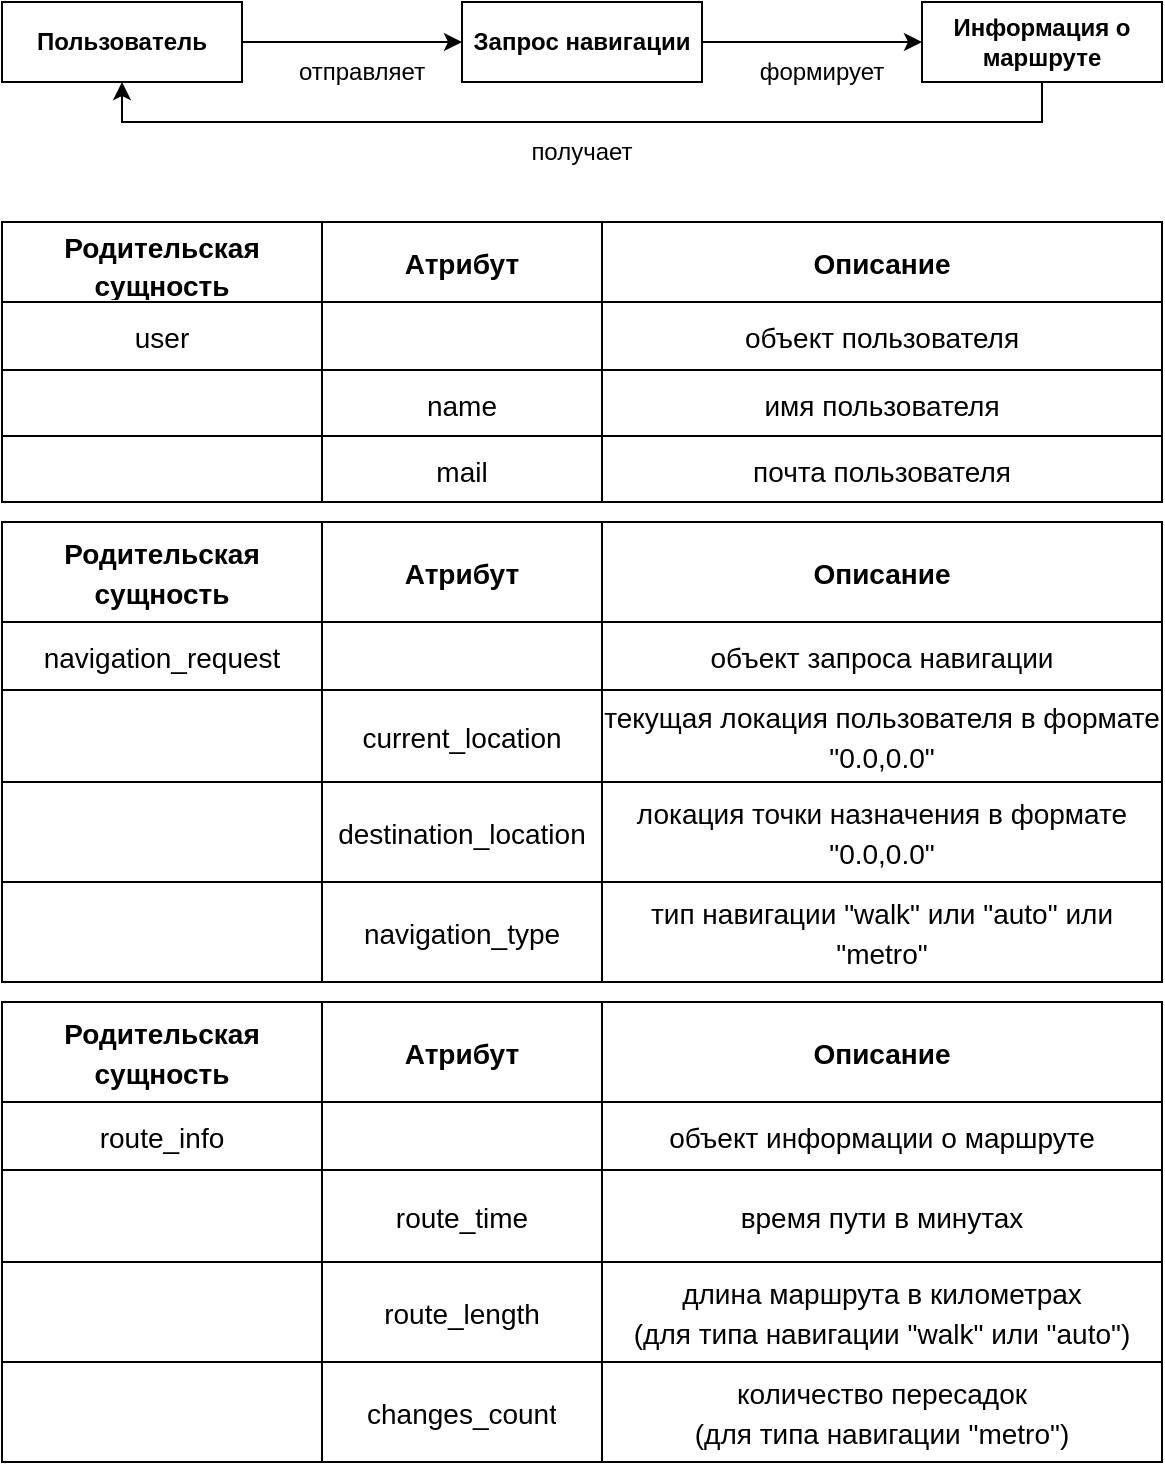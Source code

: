 <mxfile version="24.7.17">
  <diagram name="Page-1" id="j0I3Bv6kDZbHuOmkUAcN">
    <mxGraphModel dx="882" dy="582" grid="1" gridSize="10" guides="1" tooltips="1" connect="1" arrows="1" fold="1" page="1" pageScale="1" pageWidth="600" pageHeight="750" math="0" shadow="0">
      <root>
        <mxCell id="0" />
        <mxCell id="1" parent="0" />
        <mxCell id="C7flc6zKN9em1iGClLPK-4" style="edgeStyle=orthogonalEdgeStyle;rounded=0;orthogonalLoop=1;jettySize=auto;html=1;exitX=1;exitY=0.5;exitDx=0;exitDy=0;entryX=0;entryY=0.5;entryDx=0;entryDy=0;" edge="1" parent="1" source="C7flc6zKN9em1iGClLPK-1" target="C7flc6zKN9em1iGClLPK-2">
          <mxGeometry relative="1" as="geometry" />
        </mxCell>
        <mxCell id="C7flc6zKN9em1iGClLPK-1" value="Пользователь" style="rounded=0;whiteSpace=wrap;html=1;fontStyle=1" vertex="1" parent="1">
          <mxGeometry x="10" y="10" width="120" height="40" as="geometry" />
        </mxCell>
        <mxCell id="C7flc6zKN9em1iGClLPK-2" value="Запрос навигации" style="rounded=0;whiteSpace=wrap;html=1;fontStyle=1" vertex="1" parent="1">
          <mxGeometry x="240" y="10" width="120" height="40" as="geometry" />
        </mxCell>
        <mxCell id="C7flc6zKN9em1iGClLPK-10" style="edgeStyle=orthogonalEdgeStyle;rounded=0;orthogonalLoop=1;jettySize=auto;html=1;exitX=0.5;exitY=1;exitDx=0;exitDy=0;entryX=0.5;entryY=1;entryDx=0;entryDy=0;" edge="1" parent="1" source="C7flc6zKN9em1iGClLPK-3" target="C7flc6zKN9em1iGClLPK-1">
          <mxGeometry relative="1" as="geometry">
            <Array as="points">
              <mxPoint x="530" y="70" />
              <mxPoint x="70" y="70" />
            </Array>
          </mxGeometry>
        </mxCell>
        <mxCell id="C7flc6zKN9em1iGClLPK-3" value="Информация о маршруте" style="rounded=0;whiteSpace=wrap;html=1;fontStyle=1" vertex="1" parent="1">
          <mxGeometry x="470" y="10" width="120" height="40" as="geometry" />
        </mxCell>
        <mxCell id="C7flc6zKN9em1iGClLPK-5" value="отправляет" style="text;html=1;align=center;verticalAlign=middle;whiteSpace=wrap;rounded=0;" vertex="1" parent="1">
          <mxGeometry x="160" y="40" width="60" height="10" as="geometry" />
        </mxCell>
        <mxCell id="C7flc6zKN9em1iGClLPK-6" style="edgeStyle=orthogonalEdgeStyle;rounded=0;orthogonalLoop=1;jettySize=auto;html=1;exitX=1;exitY=0.5;exitDx=0;exitDy=0;entryX=0;entryY=0.5;entryDx=0;entryDy=0;" edge="1" parent="1">
          <mxGeometry relative="1" as="geometry">
            <mxPoint x="360" y="30" as="sourcePoint" />
            <mxPoint x="470" y="30" as="targetPoint" />
          </mxGeometry>
        </mxCell>
        <mxCell id="C7flc6zKN9em1iGClLPK-7" value="формирует" style="text;html=1;align=center;verticalAlign=middle;whiteSpace=wrap;rounded=0;" vertex="1" parent="1">
          <mxGeometry x="390" y="40" width="60" height="10" as="geometry" />
        </mxCell>
        <mxCell id="C7flc6zKN9em1iGClLPK-11" value="получает" style="text;html=1;align=center;verticalAlign=middle;whiteSpace=wrap;rounded=0;" vertex="1" parent="1">
          <mxGeometry x="270" y="80" width="60" height="10" as="geometry" />
        </mxCell>
        <mxCell id="C7flc6zKN9em1iGClLPK-12" value="" style="shape=table;startSize=0;container=1;collapsible=0;childLayout=tableLayout;fontSize=14;" vertex="1" parent="1">
          <mxGeometry x="10" y="120" width="580" height="140.0" as="geometry" />
        </mxCell>
        <mxCell id="C7flc6zKN9em1iGClLPK-13" value="" style="shape=tableRow;horizontal=0;startSize=0;swimlaneHead=0;swimlaneBody=0;strokeColor=inherit;top=0;left=0;bottom=0;right=0;collapsible=0;dropTarget=0;fillColor=none;points=[[0,0.5],[1,0.5]];portConstraint=eastwest;fontSize=16;" vertex="1" parent="C7flc6zKN9em1iGClLPK-12">
          <mxGeometry width="580" height="40" as="geometry" />
        </mxCell>
        <mxCell id="C7flc6zKN9em1iGClLPK-14" value="&lt;font style=&quot;font-size: 14px;&quot;&gt;&lt;b&gt;Родительская сущность&lt;/b&gt;&lt;/font&gt;" style="shape=partialRectangle;html=1;whiteSpace=wrap;connectable=0;strokeColor=inherit;overflow=hidden;fillColor=none;top=0;left=0;bottom=0;right=0;pointerEvents=1;fontSize=16;" vertex="1" parent="C7flc6zKN9em1iGClLPK-13">
          <mxGeometry width="160" height="40" as="geometry">
            <mxRectangle width="160" height="40" as="alternateBounds" />
          </mxGeometry>
        </mxCell>
        <mxCell id="C7flc6zKN9em1iGClLPK-15" value="&lt;span style=&quot;font-size: 14px;&quot;&gt;&lt;b&gt;Атрибут&lt;/b&gt;&lt;/span&gt;" style="shape=partialRectangle;html=1;whiteSpace=wrap;connectable=0;strokeColor=inherit;overflow=hidden;fillColor=none;top=0;left=0;bottom=0;right=0;pointerEvents=1;fontSize=16;" vertex="1" parent="C7flc6zKN9em1iGClLPK-13">
          <mxGeometry x="160" width="140" height="40" as="geometry">
            <mxRectangle width="140" height="40" as="alternateBounds" />
          </mxGeometry>
        </mxCell>
        <mxCell id="C7flc6zKN9em1iGClLPK-16" value="&lt;span style=&quot;font-size: 14px;&quot;&gt;&lt;b&gt;Описание&lt;/b&gt;&lt;/span&gt;" style="shape=partialRectangle;html=1;whiteSpace=wrap;connectable=0;strokeColor=inherit;overflow=hidden;fillColor=none;top=0;left=0;bottom=0;right=0;pointerEvents=1;fontSize=16;" vertex="1" parent="C7flc6zKN9em1iGClLPK-13">
          <mxGeometry x="300" width="280" height="40" as="geometry">
            <mxRectangle width="280" height="40" as="alternateBounds" />
          </mxGeometry>
        </mxCell>
        <mxCell id="C7flc6zKN9em1iGClLPK-17" value="" style="shape=tableRow;horizontal=0;startSize=0;swimlaneHead=0;swimlaneBody=0;strokeColor=inherit;top=0;left=0;bottom=0;right=0;collapsible=0;dropTarget=0;fillColor=none;points=[[0,0.5],[1,0.5]];portConstraint=eastwest;fontSize=16;" vertex="1" parent="C7flc6zKN9em1iGClLPK-12">
          <mxGeometry y="40" width="580" height="34" as="geometry" />
        </mxCell>
        <mxCell id="C7flc6zKN9em1iGClLPK-18" value="&lt;font style=&quot;font-size: 14px;&quot;&gt;user&lt;/font&gt;" style="shape=partialRectangle;html=1;whiteSpace=wrap;connectable=0;strokeColor=inherit;overflow=hidden;fillColor=none;top=0;left=0;bottom=0;right=0;pointerEvents=1;fontSize=16;" vertex="1" parent="C7flc6zKN9em1iGClLPK-17">
          <mxGeometry width="160" height="34" as="geometry">
            <mxRectangle width="160" height="34" as="alternateBounds" />
          </mxGeometry>
        </mxCell>
        <mxCell id="C7flc6zKN9em1iGClLPK-19" value="" style="shape=partialRectangle;html=1;whiteSpace=wrap;connectable=0;strokeColor=inherit;overflow=hidden;fillColor=none;top=0;left=0;bottom=0;right=0;pointerEvents=1;fontSize=16;" vertex="1" parent="C7flc6zKN9em1iGClLPK-17">
          <mxGeometry x="160" width="140" height="34" as="geometry">
            <mxRectangle width="140" height="34" as="alternateBounds" />
          </mxGeometry>
        </mxCell>
        <mxCell id="C7flc6zKN9em1iGClLPK-20" value="&lt;font style=&quot;font-size: 14px;&quot;&gt;объект пользователя&lt;/font&gt;" style="shape=partialRectangle;html=1;whiteSpace=wrap;connectable=0;strokeColor=inherit;overflow=hidden;fillColor=none;top=0;left=0;bottom=0;right=0;pointerEvents=1;fontSize=16;" vertex="1" parent="C7flc6zKN9em1iGClLPK-17">
          <mxGeometry x="300" width="280" height="34" as="geometry">
            <mxRectangle width="280" height="34" as="alternateBounds" />
          </mxGeometry>
        </mxCell>
        <mxCell id="C7flc6zKN9em1iGClLPK-21" value="" style="shape=tableRow;horizontal=0;startSize=0;swimlaneHead=0;swimlaneBody=0;strokeColor=inherit;top=0;left=0;bottom=0;right=0;collapsible=0;dropTarget=0;fillColor=none;points=[[0,0.5],[1,0.5]];portConstraint=eastwest;fontSize=16;" vertex="1" parent="C7flc6zKN9em1iGClLPK-12">
          <mxGeometry y="74" width="580" height="33" as="geometry" />
        </mxCell>
        <mxCell id="C7flc6zKN9em1iGClLPK-22" value="" style="shape=partialRectangle;html=1;whiteSpace=wrap;connectable=0;strokeColor=inherit;overflow=hidden;fillColor=none;top=0;left=0;bottom=0;right=0;pointerEvents=1;fontSize=16;" vertex="1" parent="C7flc6zKN9em1iGClLPK-21">
          <mxGeometry width="160" height="33" as="geometry">
            <mxRectangle width="160" height="33" as="alternateBounds" />
          </mxGeometry>
        </mxCell>
        <mxCell id="C7flc6zKN9em1iGClLPK-23" value="&lt;font style=&quot;font-size: 14px;&quot;&gt;name&lt;/font&gt;" style="shape=partialRectangle;html=1;whiteSpace=wrap;connectable=0;strokeColor=inherit;overflow=hidden;fillColor=none;top=0;left=0;bottom=0;right=0;pointerEvents=1;fontSize=16;" vertex="1" parent="C7flc6zKN9em1iGClLPK-21">
          <mxGeometry x="160" width="140" height="33" as="geometry">
            <mxRectangle width="140" height="33" as="alternateBounds" />
          </mxGeometry>
        </mxCell>
        <mxCell id="C7flc6zKN9em1iGClLPK-24" value="&lt;span style=&quot;font-size: 14px;&quot;&gt;имя пользователя&lt;/span&gt;" style="shape=partialRectangle;html=1;whiteSpace=wrap;connectable=0;strokeColor=inherit;overflow=hidden;fillColor=none;top=0;left=0;bottom=0;right=0;pointerEvents=1;fontSize=16;" vertex="1" parent="C7flc6zKN9em1iGClLPK-21">
          <mxGeometry x="300" width="280" height="33" as="geometry">
            <mxRectangle width="280" height="33" as="alternateBounds" />
          </mxGeometry>
        </mxCell>
        <mxCell id="C7flc6zKN9em1iGClLPK-47" style="shape=tableRow;horizontal=0;startSize=0;swimlaneHead=0;swimlaneBody=0;strokeColor=inherit;top=0;left=0;bottom=0;right=0;collapsible=0;dropTarget=0;fillColor=none;points=[[0,0.5],[1,0.5]];portConstraint=eastwest;fontSize=16;" vertex="1" parent="C7flc6zKN9em1iGClLPK-12">
          <mxGeometry y="107" width="580" height="33" as="geometry" />
        </mxCell>
        <mxCell id="C7flc6zKN9em1iGClLPK-48" style="shape=partialRectangle;html=1;whiteSpace=wrap;connectable=0;strokeColor=inherit;overflow=hidden;fillColor=none;top=0;left=0;bottom=0;right=0;pointerEvents=1;fontSize=16;" vertex="1" parent="C7flc6zKN9em1iGClLPK-47">
          <mxGeometry width="160" height="33" as="geometry">
            <mxRectangle width="160" height="33" as="alternateBounds" />
          </mxGeometry>
        </mxCell>
        <mxCell id="C7flc6zKN9em1iGClLPK-49" value="&lt;span style=&quot;font-size: 14px;&quot;&gt;mail&lt;/span&gt;" style="shape=partialRectangle;html=1;whiteSpace=wrap;connectable=0;strokeColor=inherit;overflow=hidden;fillColor=none;top=0;left=0;bottom=0;right=0;pointerEvents=1;fontSize=16;" vertex="1" parent="C7flc6zKN9em1iGClLPK-47">
          <mxGeometry x="160" width="140" height="33" as="geometry">
            <mxRectangle width="140" height="33" as="alternateBounds" />
          </mxGeometry>
        </mxCell>
        <mxCell id="C7flc6zKN9em1iGClLPK-50" value="&lt;span style=&quot;font-size: 14px;&quot;&gt;почта пользователя&lt;/span&gt;" style="shape=partialRectangle;html=1;whiteSpace=wrap;connectable=0;strokeColor=inherit;overflow=hidden;fillColor=none;top=0;left=0;bottom=0;right=0;pointerEvents=1;fontSize=16;" vertex="1" parent="C7flc6zKN9em1iGClLPK-47">
          <mxGeometry x="300" width="280" height="33" as="geometry">
            <mxRectangle width="280" height="33" as="alternateBounds" />
          </mxGeometry>
        </mxCell>
        <mxCell id="C7flc6zKN9em1iGClLPK-53" value="" style="shape=table;startSize=0;container=1;collapsible=0;childLayout=tableLayout;fontSize=14;" vertex="1" parent="1">
          <mxGeometry x="10" y="270" width="580" height="230" as="geometry" />
        </mxCell>
        <mxCell id="C7flc6zKN9em1iGClLPK-54" value="" style="shape=tableRow;horizontal=0;startSize=0;swimlaneHead=0;swimlaneBody=0;strokeColor=inherit;top=0;left=0;bottom=0;right=0;collapsible=0;dropTarget=0;fillColor=none;points=[[0,0.5],[1,0.5]];portConstraint=eastwest;fontSize=16;" vertex="1" parent="C7flc6zKN9em1iGClLPK-53">
          <mxGeometry width="580" height="50" as="geometry" />
        </mxCell>
        <mxCell id="C7flc6zKN9em1iGClLPK-55" value="&lt;font style=&quot;font-size: 14px;&quot;&gt;&lt;b&gt;Родительская сущность&lt;/b&gt;&lt;/font&gt;" style="shape=partialRectangle;html=1;whiteSpace=wrap;connectable=0;strokeColor=inherit;overflow=hidden;fillColor=none;top=0;left=0;bottom=0;right=0;pointerEvents=1;fontSize=16;" vertex="1" parent="C7flc6zKN9em1iGClLPK-54">
          <mxGeometry width="160" height="50" as="geometry">
            <mxRectangle width="160" height="50" as="alternateBounds" />
          </mxGeometry>
        </mxCell>
        <mxCell id="C7flc6zKN9em1iGClLPK-56" value="&lt;span style=&quot;font-size: 14px;&quot;&gt;&lt;b&gt;Атрибут&lt;/b&gt;&lt;/span&gt;" style="shape=partialRectangle;html=1;whiteSpace=wrap;connectable=0;strokeColor=inherit;overflow=hidden;fillColor=none;top=0;left=0;bottom=0;right=0;pointerEvents=1;fontSize=16;" vertex="1" parent="C7flc6zKN9em1iGClLPK-54">
          <mxGeometry x="160" width="140" height="50" as="geometry">
            <mxRectangle width="140" height="50" as="alternateBounds" />
          </mxGeometry>
        </mxCell>
        <mxCell id="C7flc6zKN9em1iGClLPK-57" value="&lt;span style=&quot;font-size: 14px;&quot;&gt;&lt;b&gt;Описание&lt;/b&gt;&lt;/span&gt;" style="shape=partialRectangle;html=1;whiteSpace=wrap;connectable=0;strokeColor=inherit;overflow=hidden;fillColor=none;top=0;left=0;bottom=0;right=0;pointerEvents=1;fontSize=16;" vertex="1" parent="C7flc6zKN9em1iGClLPK-54">
          <mxGeometry x="300" width="280" height="50" as="geometry">
            <mxRectangle width="280" height="50" as="alternateBounds" />
          </mxGeometry>
        </mxCell>
        <mxCell id="C7flc6zKN9em1iGClLPK-58" value="" style="shape=tableRow;horizontal=0;startSize=0;swimlaneHead=0;swimlaneBody=0;strokeColor=inherit;top=0;left=0;bottom=0;right=0;collapsible=0;dropTarget=0;fillColor=none;points=[[0,0.5],[1,0.5]];portConstraint=eastwest;fontSize=16;" vertex="1" parent="C7flc6zKN9em1iGClLPK-53">
          <mxGeometry y="50" width="580" height="34" as="geometry" />
        </mxCell>
        <mxCell id="C7flc6zKN9em1iGClLPK-59" value="&lt;font style=&quot;font-size: 14px;&quot;&gt;navigation_request&lt;/font&gt;" style="shape=partialRectangle;html=1;whiteSpace=wrap;connectable=0;strokeColor=inherit;overflow=hidden;fillColor=none;top=0;left=0;bottom=0;right=0;pointerEvents=1;fontSize=16;" vertex="1" parent="C7flc6zKN9em1iGClLPK-58">
          <mxGeometry width="160" height="34" as="geometry">
            <mxRectangle width="160" height="34" as="alternateBounds" />
          </mxGeometry>
        </mxCell>
        <mxCell id="C7flc6zKN9em1iGClLPK-60" value="" style="shape=partialRectangle;html=1;whiteSpace=wrap;connectable=0;strokeColor=inherit;overflow=hidden;fillColor=none;top=0;left=0;bottom=0;right=0;pointerEvents=1;fontSize=16;" vertex="1" parent="C7flc6zKN9em1iGClLPK-58">
          <mxGeometry x="160" width="140" height="34" as="geometry">
            <mxRectangle width="140" height="34" as="alternateBounds" />
          </mxGeometry>
        </mxCell>
        <mxCell id="C7flc6zKN9em1iGClLPK-61" value="&lt;font style=&quot;font-size: 14px;&quot;&gt;объект запроса навигации&lt;/font&gt;" style="shape=partialRectangle;html=1;whiteSpace=wrap;connectable=0;strokeColor=inherit;overflow=hidden;fillColor=none;top=0;left=0;bottom=0;right=0;pointerEvents=1;fontSize=16;" vertex="1" parent="C7flc6zKN9em1iGClLPK-58">
          <mxGeometry x="300" width="280" height="34" as="geometry">
            <mxRectangle width="280" height="34" as="alternateBounds" />
          </mxGeometry>
        </mxCell>
        <mxCell id="C7flc6zKN9em1iGClLPK-62" value="" style="shape=tableRow;horizontal=0;startSize=0;swimlaneHead=0;swimlaneBody=0;strokeColor=inherit;top=0;left=0;bottom=0;right=0;collapsible=0;dropTarget=0;fillColor=none;points=[[0,0.5],[1,0.5]];portConstraint=eastwest;fontSize=16;" vertex="1" parent="C7flc6zKN9em1iGClLPK-53">
          <mxGeometry y="84" width="580" height="46" as="geometry" />
        </mxCell>
        <mxCell id="C7flc6zKN9em1iGClLPK-63" value="" style="shape=partialRectangle;html=1;whiteSpace=wrap;connectable=0;strokeColor=inherit;overflow=hidden;fillColor=none;top=0;left=0;bottom=0;right=0;pointerEvents=1;fontSize=16;" vertex="1" parent="C7flc6zKN9em1iGClLPK-62">
          <mxGeometry width="160" height="46" as="geometry">
            <mxRectangle width="160" height="46" as="alternateBounds" />
          </mxGeometry>
        </mxCell>
        <mxCell id="C7flc6zKN9em1iGClLPK-64" value="&lt;span style=&quot;font-size: 14px;&quot;&gt;current_location&lt;/span&gt;" style="shape=partialRectangle;html=1;whiteSpace=wrap;connectable=0;strokeColor=inherit;overflow=hidden;fillColor=none;top=0;left=0;bottom=0;right=0;pointerEvents=1;fontSize=16;" vertex="1" parent="C7flc6zKN9em1iGClLPK-62">
          <mxGeometry x="160" width="140" height="46" as="geometry">
            <mxRectangle width="140" height="46" as="alternateBounds" />
          </mxGeometry>
        </mxCell>
        <mxCell id="C7flc6zKN9em1iGClLPK-65" value="&lt;span style=&quot;font-size: 14px;&quot;&gt;текущая локация пользователя в формате &quot;0.0,0.0&quot;&lt;/span&gt;" style="shape=partialRectangle;html=1;whiteSpace=wrap;connectable=0;strokeColor=inherit;overflow=hidden;fillColor=none;top=0;left=0;bottom=0;right=0;pointerEvents=1;fontSize=16;" vertex="1" parent="C7flc6zKN9em1iGClLPK-62">
          <mxGeometry x="300" width="280" height="46" as="geometry">
            <mxRectangle width="280" height="46" as="alternateBounds" />
          </mxGeometry>
        </mxCell>
        <mxCell id="C7flc6zKN9em1iGClLPK-66" style="shape=tableRow;horizontal=0;startSize=0;swimlaneHead=0;swimlaneBody=0;strokeColor=inherit;top=0;left=0;bottom=0;right=0;collapsible=0;dropTarget=0;fillColor=none;points=[[0,0.5],[1,0.5]];portConstraint=eastwest;fontSize=16;" vertex="1" parent="C7flc6zKN9em1iGClLPK-53">
          <mxGeometry y="130" width="580" height="50" as="geometry" />
        </mxCell>
        <mxCell id="C7flc6zKN9em1iGClLPK-67" style="shape=partialRectangle;html=1;whiteSpace=wrap;connectable=0;strokeColor=inherit;overflow=hidden;fillColor=none;top=0;left=0;bottom=0;right=0;pointerEvents=1;fontSize=16;" vertex="1" parent="C7flc6zKN9em1iGClLPK-66">
          <mxGeometry width="160" height="50" as="geometry">
            <mxRectangle width="160" height="50" as="alternateBounds" />
          </mxGeometry>
        </mxCell>
        <mxCell id="C7flc6zKN9em1iGClLPK-68" value="&lt;span style=&quot;font-size: 14px;&quot;&gt;destination_location&lt;/span&gt;" style="shape=partialRectangle;html=1;whiteSpace=wrap;connectable=0;strokeColor=inherit;overflow=hidden;fillColor=none;top=0;left=0;bottom=0;right=0;pointerEvents=1;fontSize=16;" vertex="1" parent="C7flc6zKN9em1iGClLPK-66">
          <mxGeometry x="160" width="140" height="50" as="geometry">
            <mxRectangle width="140" height="50" as="alternateBounds" />
          </mxGeometry>
        </mxCell>
        <mxCell id="C7flc6zKN9em1iGClLPK-69" value="&lt;span style=&quot;font-size: 14px;&quot;&gt;локация точки назначения в формате &quot;0.0,0.0&quot;&lt;/span&gt;" style="shape=partialRectangle;html=1;whiteSpace=wrap;connectable=0;strokeColor=inherit;overflow=hidden;fillColor=none;top=0;left=0;bottom=0;right=0;pointerEvents=1;fontSize=16;" vertex="1" parent="C7flc6zKN9em1iGClLPK-66">
          <mxGeometry x="300" width="280" height="50" as="geometry">
            <mxRectangle width="280" height="50" as="alternateBounds" />
          </mxGeometry>
        </mxCell>
        <mxCell id="C7flc6zKN9em1iGClLPK-70" style="shape=tableRow;horizontal=0;startSize=0;swimlaneHead=0;swimlaneBody=0;strokeColor=inherit;top=0;left=0;bottom=0;right=0;collapsible=0;dropTarget=0;fillColor=none;points=[[0,0.5],[1,0.5]];portConstraint=eastwest;fontSize=16;" vertex="1" parent="C7flc6zKN9em1iGClLPK-53">
          <mxGeometry y="180" width="580" height="50" as="geometry" />
        </mxCell>
        <mxCell id="C7flc6zKN9em1iGClLPK-71" style="shape=partialRectangle;html=1;whiteSpace=wrap;connectable=0;strokeColor=inherit;overflow=hidden;fillColor=none;top=0;left=0;bottom=0;right=0;pointerEvents=1;fontSize=16;" vertex="1" parent="C7flc6zKN9em1iGClLPK-70">
          <mxGeometry width="160" height="50" as="geometry">
            <mxRectangle width="160" height="50" as="alternateBounds" />
          </mxGeometry>
        </mxCell>
        <mxCell id="C7flc6zKN9em1iGClLPK-72" value="&lt;span style=&quot;font-size: 14px;&quot;&gt;navigation_type&lt;/span&gt;" style="shape=partialRectangle;html=1;whiteSpace=wrap;connectable=0;strokeColor=inherit;overflow=hidden;fillColor=none;top=0;left=0;bottom=0;right=0;pointerEvents=1;fontSize=16;" vertex="1" parent="C7flc6zKN9em1iGClLPK-70">
          <mxGeometry x="160" width="140" height="50" as="geometry">
            <mxRectangle width="140" height="50" as="alternateBounds" />
          </mxGeometry>
        </mxCell>
        <mxCell id="C7flc6zKN9em1iGClLPK-73" value="&lt;font style=&quot;font-size: 14px;&quot;&gt;тип навигации &quot;walk&quot; или &quot;auto&quot;&lt;/font&gt;&lt;span style=&quot;font-size: 14px;&quot;&gt;&amp;nbsp;или &quot;metro&quot;&lt;/span&gt;" style="shape=partialRectangle;html=1;whiteSpace=wrap;connectable=0;strokeColor=inherit;overflow=hidden;fillColor=none;top=0;left=0;bottom=0;right=0;pointerEvents=1;fontSize=16;" vertex="1" parent="C7flc6zKN9em1iGClLPK-70">
          <mxGeometry x="300" width="280" height="50" as="geometry">
            <mxRectangle width="280" height="50" as="alternateBounds" />
          </mxGeometry>
        </mxCell>
        <mxCell id="C7flc6zKN9em1iGClLPK-82" value="" style="shape=table;startSize=0;container=1;collapsible=0;childLayout=tableLayout;fontSize=14;" vertex="1" parent="1">
          <mxGeometry x="10" y="510" width="580" height="230" as="geometry" />
        </mxCell>
        <mxCell id="C7flc6zKN9em1iGClLPK-83" value="" style="shape=tableRow;horizontal=0;startSize=0;swimlaneHead=0;swimlaneBody=0;strokeColor=inherit;top=0;left=0;bottom=0;right=0;collapsible=0;dropTarget=0;fillColor=none;points=[[0,0.5],[1,0.5]];portConstraint=eastwest;fontSize=16;" vertex="1" parent="C7flc6zKN9em1iGClLPK-82">
          <mxGeometry width="580" height="50" as="geometry" />
        </mxCell>
        <mxCell id="C7flc6zKN9em1iGClLPK-84" value="&lt;font style=&quot;font-size: 14px;&quot;&gt;&lt;b&gt;Родительская сущность&lt;/b&gt;&lt;/font&gt;" style="shape=partialRectangle;html=1;whiteSpace=wrap;connectable=0;strokeColor=inherit;overflow=hidden;fillColor=none;top=0;left=0;bottom=0;right=0;pointerEvents=1;fontSize=16;" vertex="1" parent="C7flc6zKN9em1iGClLPK-83">
          <mxGeometry width="160" height="50" as="geometry">
            <mxRectangle width="160" height="50" as="alternateBounds" />
          </mxGeometry>
        </mxCell>
        <mxCell id="C7flc6zKN9em1iGClLPK-85" value="&lt;span style=&quot;font-size: 14px;&quot;&gt;&lt;b&gt;Атрибут&lt;/b&gt;&lt;/span&gt;" style="shape=partialRectangle;html=1;whiteSpace=wrap;connectable=0;strokeColor=inherit;overflow=hidden;fillColor=none;top=0;left=0;bottom=0;right=0;pointerEvents=1;fontSize=16;" vertex="1" parent="C7flc6zKN9em1iGClLPK-83">
          <mxGeometry x="160" width="140" height="50" as="geometry">
            <mxRectangle width="140" height="50" as="alternateBounds" />
          </mxGeometry>
        </mxCell>
        <mxCell id="C7flc6zKN9em1iGClLPK-86" value="&lt;span style=&quot;font-size: 14px;&quot;&gt;&lt;b&gt;Описание&lt;/b&gt;&lt;/span&gt;" style="shape=partialRectangle;html=1;whiteSpace=wrap;connectable=0;strokeColor=inherit;overflow=hidden;fillColor=none;top=0;left=0;bottom=0;right=0;pointerEvents=1;fontSize=16;" vertex="1" parent="C7flc6zKN9em1iGClLPK-83">
          <mxGeometry x="300" width="280" height="50" as="geometry">
            <mxRectangle width="280" height="50" as="alternateBounds" />
          </mxGeometry>
        </mxCell>
        <mxCell id="C7flc6zKN9em1iGClLPK-87" value="" style="shape=tableRow;horizontal=0;startSize=0;swimlaneHead=0;swimlaneBody=0;strokeColor=inherit;top=0;left=0;bottom=0;right=0;collapsible=0;dropTarget=0;fillColor=none;points=[[0,0.5],[1,0.5]];portConstraint=eastwest;fontSize=16;" vertex="1" parent="C7flc6zKN9em1iGClLPK-82">
          <mxGeometry y="50" width="580" height="34" as="geometry" />
        </mxCell>
        <mxCell id="C7flc6zKN9em1iGClLPK-88" value="&lt;font style=&quot;font-size: 14px;&quot;&gt;route_info&lt;/font&gt;" style="shape=partialRectangle;html=1;whiteSpace=wrap;connectable=0;strokeColor=inherit;overflow=hidden;fillColor=none;top=0;left=0;bottom=0;right=0;pointerEvents=1;fontSize=16;" vertex="1" parent="C7flc6zKN9em1iGClLPK-87">
          <mxGeometry width="160" height="34" as="geometry">
            <mxRectangle width="160" height="34" as="alternateBounds" />
          </mxGeometry>
        </mxCell>
        <mxCell id="C7flc6zKN9em1iGClLPK-89" value="" style="shape=partialRectangle;html=1;whiteSpace=wrap;connectable=0;strokeColor=inherit;overflow=hidden;fillColor=none;top=0;left=0;bottom=0;right=0;pointerEvents=1;fontSize=16;" vertex="1" parent="C7flc6zKN9em1iGClLPK-87">
          <mxGeometry x="160" width="140" height="34" as="geometry">
            <mxRectangle width="140" height="34" as="alternateBounds" />
          </mxGeometry>
        </mxCell>
        <mxCell id="C7flc6zKN9em1iGClLPK-90" value="&lt;font style=&quot;font-size: 14px;&quot;&gt;объект информации о маршруте&lt;/font&gt;" style="shape=partialRectangle;html=1;whiteSpace=wrap;connectable=0;strokeColor=inherit;overflow=hidden;fillColor=none;top=0;left=0;bottom=0;right=0;pointerEvents=1;fontSize=16;" vertex="1" parent="C7flc6zKN9em1iGClLPK-87">
          <mxGeometry x="300" width="280" height="34" as="geometry">
            <mxRectangle width="280" height="34" as="alternateBounds" />
          </mxGeometry>
        </mxCell>
        <mxCell id="C7flc6zKN9em1iGClLPK-91" value="" style="shape=tableRow;horizontal=0;startSize=0;swimlaneHead=0;swimlaneBody=0;strokeColor=inherit;top=0;left=0;bottom=0;right=0;collapsible=0;dropTarget=0;fillColor=none;points=[[0,0.5],[1,0.5]];portConstraint=eastwest;fontSize=16;" vertex="1" parent="C7flc6zKN9em1iGClLPK-82">
          <mxGeometry y="84" width="580" height="46" as="geometry" />
        </mxCell>
        <mxCell id="C7flc6zKN9em1iGClLPK-92" value="" style="shape=partialRectangle;html=1;whiteSpace=wrap;connectable=0;strokeColor=inherit;overflow=hidden;fillColor=none;top=0;left=0;bottom=0;right=0;pointerEvents=1;fontSize=16;" vertex="1" parent="C7flc6zKN9em1iGClLPK-91">
          <mxGeometry width="160" height="46" as="geometry">
            <mxRectangle width="160" height="46" as="alternateBounds" />
          </mxGeometry>
        </mxCell>
        <mxCell id="C7flc6zKN9em1iGClLPK-93" value="&lt;font style=&quot;font-size: 14px;&quot;&gt;route_time&lt;/font&gt;" style="shape=partialRectangle;html=1;whiteSpace=wrap;connectable=0;strokeColor=inherit;overflow=hidden;fillColor=none;top=0;left=0;bottom=0;right=0;pointerEvents=1;fontSize=16;" vertex="1" parent="C7flc6zKN9em1iGClLPK-91">
          <mxGeometry x="160" width="140" height="46" as="geometry">
            <mxRectangle width="140" height="46" as="alternateBounds" />
          </mxGeometry>
        </mxCell>
        <mxCell id="C7flc6zKN9em1iGClLPK-94" value="&lt;span style=&quot;font-size: 14px;&quot;&gt;время&lt;/span&gt;&lt;span style=&quot;font-size: 14px; background-color: initial;&quot;&gt;&amp;nbsp;пути в минутах&lt;/span&gt;" style="shape=partialRectangle;html=1;whiteSpace=wrap;connectable=0;strokeColor=inherit;overflow=hidden;fillColor=none;top=0;left=0;bottom=0;right=0;pointerEvents=1;fontSize=16;" vertex="1" parent="C7flc6zKN9em1iGClLPK-91">
          <mxGeometry x="300" width="280" height="46" as="geometry">
            <mxRectangle width="280" height="46" as="alternateBounds" />
          </mxGeometry>
        </mxCell>
        <mxCell id="C7flc6zKN9em1iGClLPK-95" style="shape=tableRow;horizontal=0;startSize=0;swimlaneHead=0;swimlaneBody=0;strokeColor=inherit;top=0;left=0;bottom=0;right=0;collapsible=0;dropTarget=0;fillColor=none;points=[[0,0.5],[1,0.5]];portConstraint=eastwest;fontSize=16;" vertex="1" parent="C7flc6zKN9em1iGClLPK-82">
          <mxGeometry y="130" width="580" height="50" as="geometry" />
        </mxCell>
        <mxCell id="C7flc6zKN9em1iGClLPK-96" style="shape=partialRectangle;html=1;whiteSpace=wrap;connectable=0;strokeColor=inherit;overflow=hidden;fillColor=none;top=0;left=0;bottom=0;right=0;pointerEvents=1;fontSize=16;" vertex="1" parent="C7flc6zKN9em1iGClLPK-95">
          <mxGeometry width="160" height="50" as="geometry">
            <mxRectangle width="160" height="50" as="alternateBounds" />
          </mxGeometry>
        </mxCell>
        <mxCell id="C7flc6zKN9em1iGClLPK-97" value="&lt;span style=&quot;font-size: 14px;&quot;&gt;route_length&lt;/span&gt;" style="shape=partialRectangle;html=1;whiteSpace=wrap;connectable=0;strokeColor=inherit;overflow=hidden;fillColor=none;top=0;left=0;bottom=0;right=0;pointerEvents=1;fontSize=16;" vertex="1" parent="C7flc6zKN9em1iGClLPK-95">
          <mxGeometry x="160" width="140" height="50" as="geometry">
            <mxRectangle width="140" height="50" as="alternateBounds" />
          </mxGeometry>
        </mxCell>
        <mxCell id="C7flc6zKN9em1iGClLPK-98" value="&lt;span style=&quot;font-size: 14px;&quot;&gt;длина маршрута в километрах&lt;/span&gt;&lt;div&gt;&lt;span style=&quot;font-size: 14px;&quot;&gt;(&lt;/span&gt;&lt;span style=&quot;font-size: 14px; background-color: initial;&quot;&gt;для типа навигации&lt;/span&gt;&lt;span style=&quot;font-size: 14px; background-color: initial;&quot;&gt;&amp;nbsp;&lt;/span&gt;&lt;span style=&quot;font-size: 14px; background-color: initial;&quot;&gt;&quot;walk&quot; или &quot;auto&quot;)&lt;/span&gt;&lt;/div&gt;" style="shape=partialRectangle;html=1;whiteSpace=wrap;connectable=0;strokeColor=inherit;overflow=hidden;fillColor=none;top=0;left=0;bottom=0;right=0;pointerEvents=1;fontSize=16;" vertex="1" parent="C7flc6zKN9em1iGClLPK-95">
          <mxGeometry x="300" width="280" height="50" as="geometry">
            <mxRectangle width="280" height="50" as="alternateBounds" />
          </mxGeometry>
        </mxCell>
        <mxCell id="C7flc6zKN9em1iGClLPK-99" style="shape=tableRow;horizontal=0;startSize=0;swimlaneHead=0;swimlaneBody=0;strokeColor=inherit;top=0;left=0;bottom=0;right=0;collapsible=0;dropTarget=0;fillColor=none;points=[[0,0.5],[1,0.5]];portConstraint=eastwest;fontSize=16;" vertex="1" parent="C7flc6zKN9em1iGClLPK-82">
          <mxGeometry y="180" width="580" height="50" as="geometry" />
        </mxCell>
        <mxCell id="C7flc6zKN9em1iGClLPK-100" style="shape=partialRectangle;html=1;whiteSpace=wrap;connectable=0;strokeColor=inherit;overflow=hidden;fillColor=none;top=0;left=0;bottom=0;right=0;pointerEvents=1;fontSize=16;" vertex="1" parent="C7flc6zKN9em1iGClLPK-99">
          <mxGeometry width="160" height="50" as="geometry">
            <mxRectangle width="160" height="50" as="alternateBounds" />
          </mxGeometry>
        </mxCell>
        <mxCell id="C7flc6zKN9em1iGClLPK-101" value="&lt;span style=&quot;font-size: 14px;&quot;&gt;changes_count&lt;/span&gt;" style="shape=partialRectangle;html=1;whiteSpace=wrap;connectable=0;strokeColor=inherit;overflow=hidden;fillColor=none;top=0;left=0;bottom=0;right=0;pointerEvents=1;fontSize=16;" vertex="1" parent="C7flc6zKN9em1iGClLPK-99">
          <mxGeometry x="160" width="140" height="50" as="geometry">
            <mxRectangle width="140" height="50" as="alternateBounds" />
          </mxGeometry>
        </mxCell>
        <mxCell id="C7flc6zKN9em1iGClLPK-102" value="&lt;span style=&quot;font-size: 14px;&quot;&gt;количество пересадок&lt;/span&gt;&lt;div&gt;&lt;span style=&quot;font-size: 14px;&quot;&gt;(для типа навигации &quot;metro&quot;)&lt;/span&gt;&lt;span style=&quot;font-size: 14px;&quot;&gt;&lt;br&gt;&lt;/span&gt;&lt;/div&gt;" style="shape=partialRectangle;html=1;whiteSpace=wrap;connectable=0;strokeColor=inherit;overflow=hidden;fillColor=none;top=0;left=0;bottom=0;right=0;pointerEvents=1;fontSize=16;" vertex="1" parent="C7flc6zKN9em1iGClLPK-99">
          <mxGeometry x="300" width="280" height="50" as="geometry">
            <mxRectangle width="280" height="50" as="alternateBounds" />
          </mxGeometry>
        </mxCell>
      </root>
    </mxGraphModel>
  </diagram>
</mxfile>

